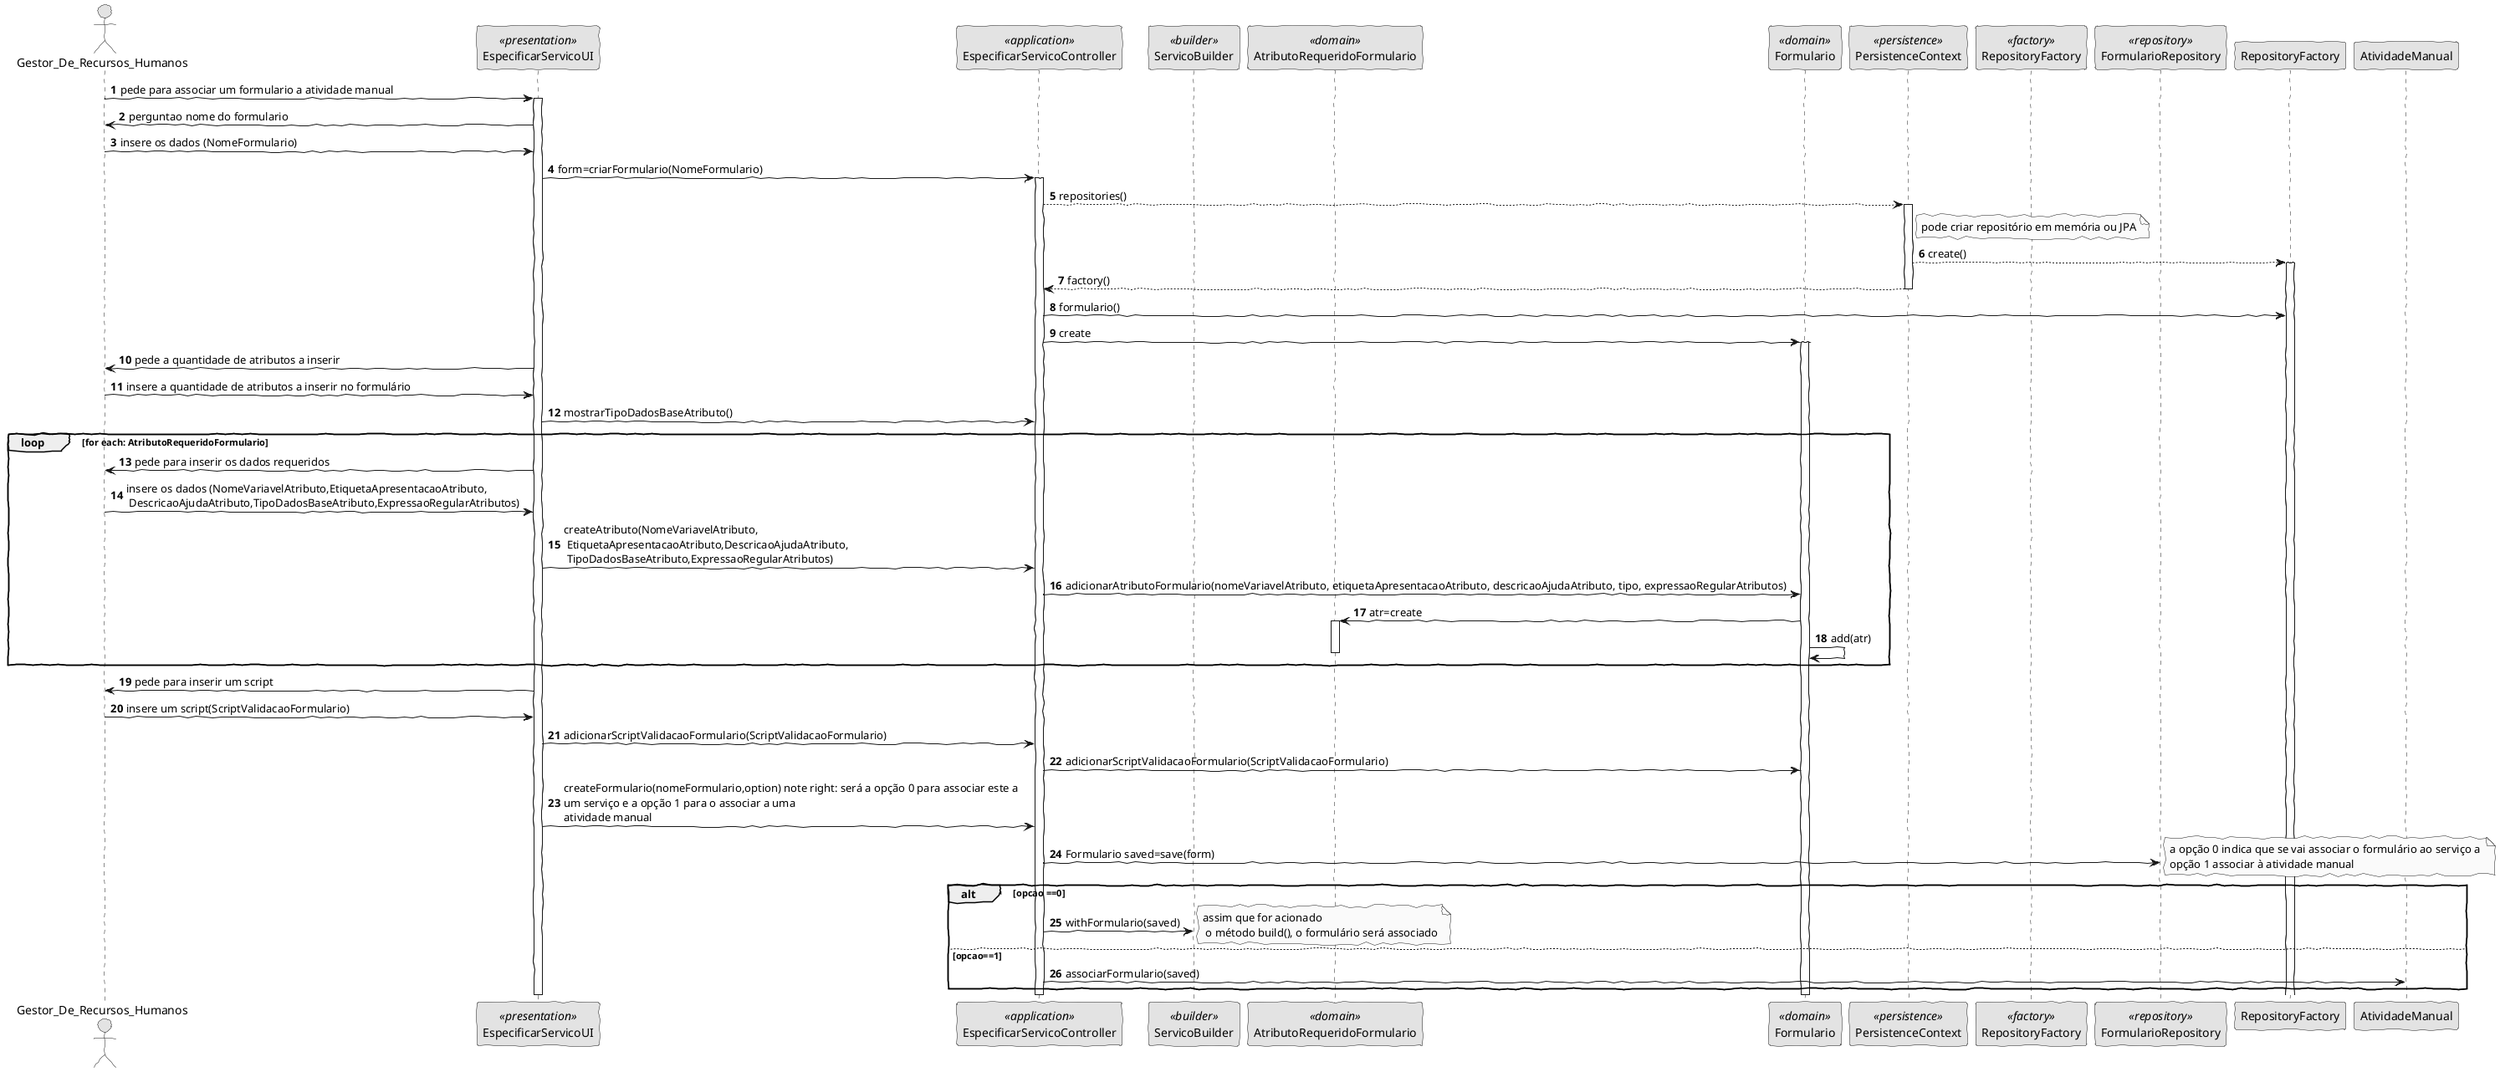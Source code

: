 @startuml
'http://plantuml.com/skinparam.html
skinparam handwritten true
skinparam monochrome true
skinparam packageStyle rect
skinparam defaultFontName FG Virgil
skinparam shadowing false
autonumber

'ACTOR'
actor Gestor_De_Recursos_Humanos as GRH

'PRESENTATION'
participant EspecificarServicoUI as UI<<presentation>>

'APPLICATION'
participant EspecificarServicoController as Controller <<application>>

'DOMAIN'
participant ServicoBuilder as ServicoBuilder <<builder>>
participant AtributoRequeridoFormulario as AtributoRequeridoFormulario <<domain>>
participant Formulario as Formulario <<domain>>


'PERSISTENCE'
participant PersistenceContext as Persistence <<persistence>>
participant RepositoryFactory as Factory <<factory>>

'Repository'
participant FormularioRepository as FormularioRepository <<repository>>


'criacao do formulario'

GRH -> UI: pede para associar um formulario a atividade manual
activate UI

UI -> GRH:perguntao nome do formulario
GRH -> UI: insere os dados (NomeFormulario)
UI->Controller:form=criarFormulario(NomeFormulario)
activate Controller
Controller --> Persistence: repositories()
        activate Persistence
            note right of Persistence: pode criar repositório em memória ou JPA
            Persistence --> RepositoryFactory: create()
            activate RepositoryFactory
            Persistence --> Controller: factory()
        deactivate Persistence
Controller->RepositoryFactory:formulario()

Controller->Formulario:create
activate Formulario
UI->GRH: pede a quantidade de atributos a inserir
GRH->UI: insere a quantidade de atributos a inserir no formulário
UI->Controller: mostrarTipoDadosBaseAtributo()

loop for each: AtributoRequeridoFormulario
UI -> GRH: pede para inserir os dados requeridos
GRH -> UI: insere os dados (NomeVariavelAtributo,EtiquetaApresentacaoAtributo, \n DescricaoAjudaAtributo,TipoDadosBaseAtributo,ExpressaoRegularAtributos)
UI -> Controller: createAtributo(NomeVariavelAtributo, \n EtiquetaApresentacaoAtributo,DescricaoAjudaAtributo, \n TipoDadosBaseAtributo,ExpressaoRegularAtributos)
Controller -> Formulario: adicionarAtributoFormulario(nomeVariavelAtributo, etiquetaApresentacaoAtributo, descricaoAjudaAtributo, tipo, expressaoRegularAtributos)
Formulario->AtributoRequeridoFormulario:atr=create
activate AtributoRequeridoFormulario
Formulario->Formulario:add(atr)
deactivate AtributoRequeridoFormulario
end loop

UI -> GRH: pede para inserir um script
GRH -> UI: insere um script(ScriptValidacaoFormulario)
UI -> Controller: adicionarScriptValidacaoFormulario(ScriptValidacaoFormulario)
Controller -> Formulario: adicionarScriptValidacaoFormulario(ScriptValidacaoFormulario)

UI->Controller:createFormulario(nomeFormulario,option) note right: será a opção 0 para associar este a \num serviço e a opção 1 para o associar a uma\natividade manual

Controller->FormularioRepository:Formulario saved=save(form)

note right : a opção 0 indica que se vai associar o formulário ao serviço a \nopção 1 associar à atividade manual
alt opcao ==0
Controller->ServicoBuilder:withFormulario(saved)
note right: assim que for acionado\n o método build(), o formulário será associado

else opcao==1

Controller->AtividadeManual:associarFormulario(saved)


end




deactivate Formulario
deactivate Controller

deactivate UI
@enduml




